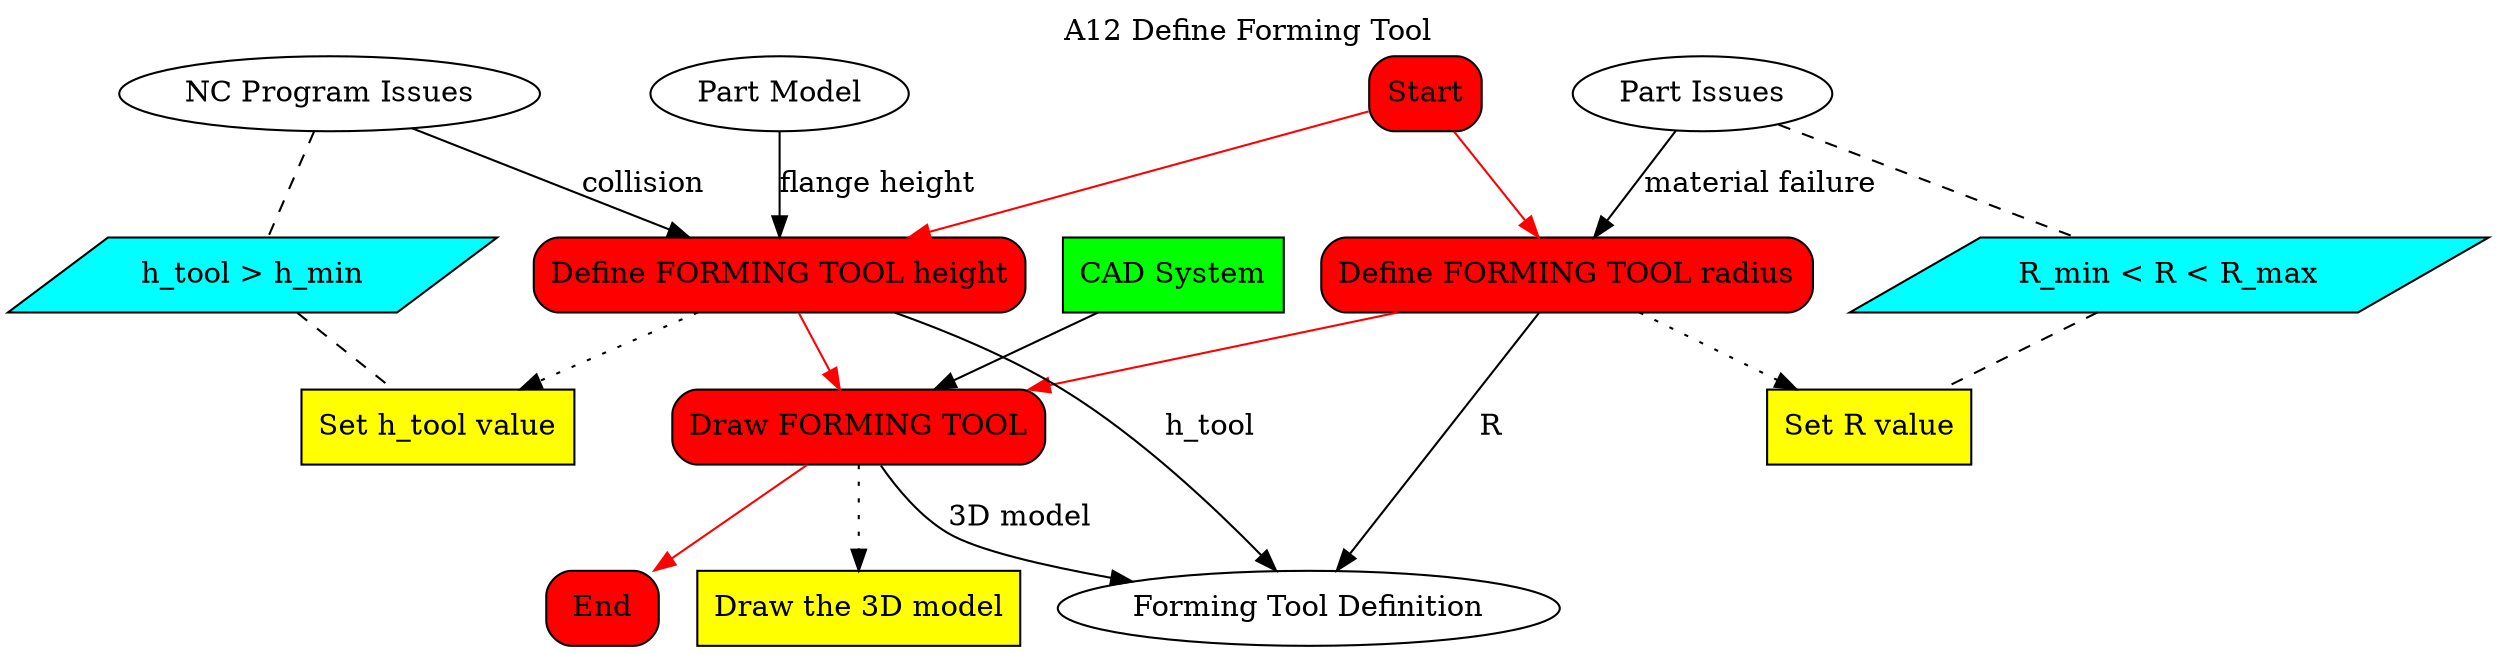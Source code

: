 digraph behaviourmodel {


# activity title
labelloc="t"
label="A12 Define Forming Tool"

# task definition
node [shape=box, style="filled, rounded", fillcolor=red, color=black]
Start
t1 [label="Define FORMING TOOL radius"]
t2 [label="Define FORMING TOOL height"]
t3 [label="Draw FORMING TOOL"]
End

# mechanisms
node [shape=box, style=filled, fillcolor=green, color=black]
cad [label="CAD System"]

# rules
node [shape=box, style=filled, fillcolor=yellow, color=black]
r1 [label="Set R value"]
r2 [label="Set h_tool value"]
r3 [label="Draw the 3D model"]

# task sequence
edge [dir=forward, color=red, style=solid]
Start -> {t1 t2} -> t3 -> End

# attaching mechanisms
edge [dir=forward, color=black]
cad -> t3

# attaching rules
edge [dir=forward, color=black, style=dotted]
t1 -> r1
t2 -> r2
t3 -> r3


# input and output definition
node [shape=ellipse, style=filled, fillcolor=white, color=black]
part [label="Part Model"]
issues [label="Part Issues"]
nc_issues [label="NC Program Issues"]
tool [label="Forming Tool Definition"]

# attaching inputs and outputs
edge [dir=forward, color=black, style=solid]
part -> t2 [label="flange height"]
issues -> t1 [label="material failure"]
nc_issues -> t2 [label="collision"]
t1 -> tool [label="R"]
t2 -> tool [label="h_tool"]
t3 -> tool [label="3D model"]


# constraint definition
node [shape=parallelogram, style=filled, fillcolor=cyan, color=black]
radius [label="R_min < R < R_max"]
height [label="h_tool > h_min"]

# attaching constraints
edge [dir=none, color=black, style=dashed]
issues -> radius -> r1
nc_issues -> height -> r2

}

